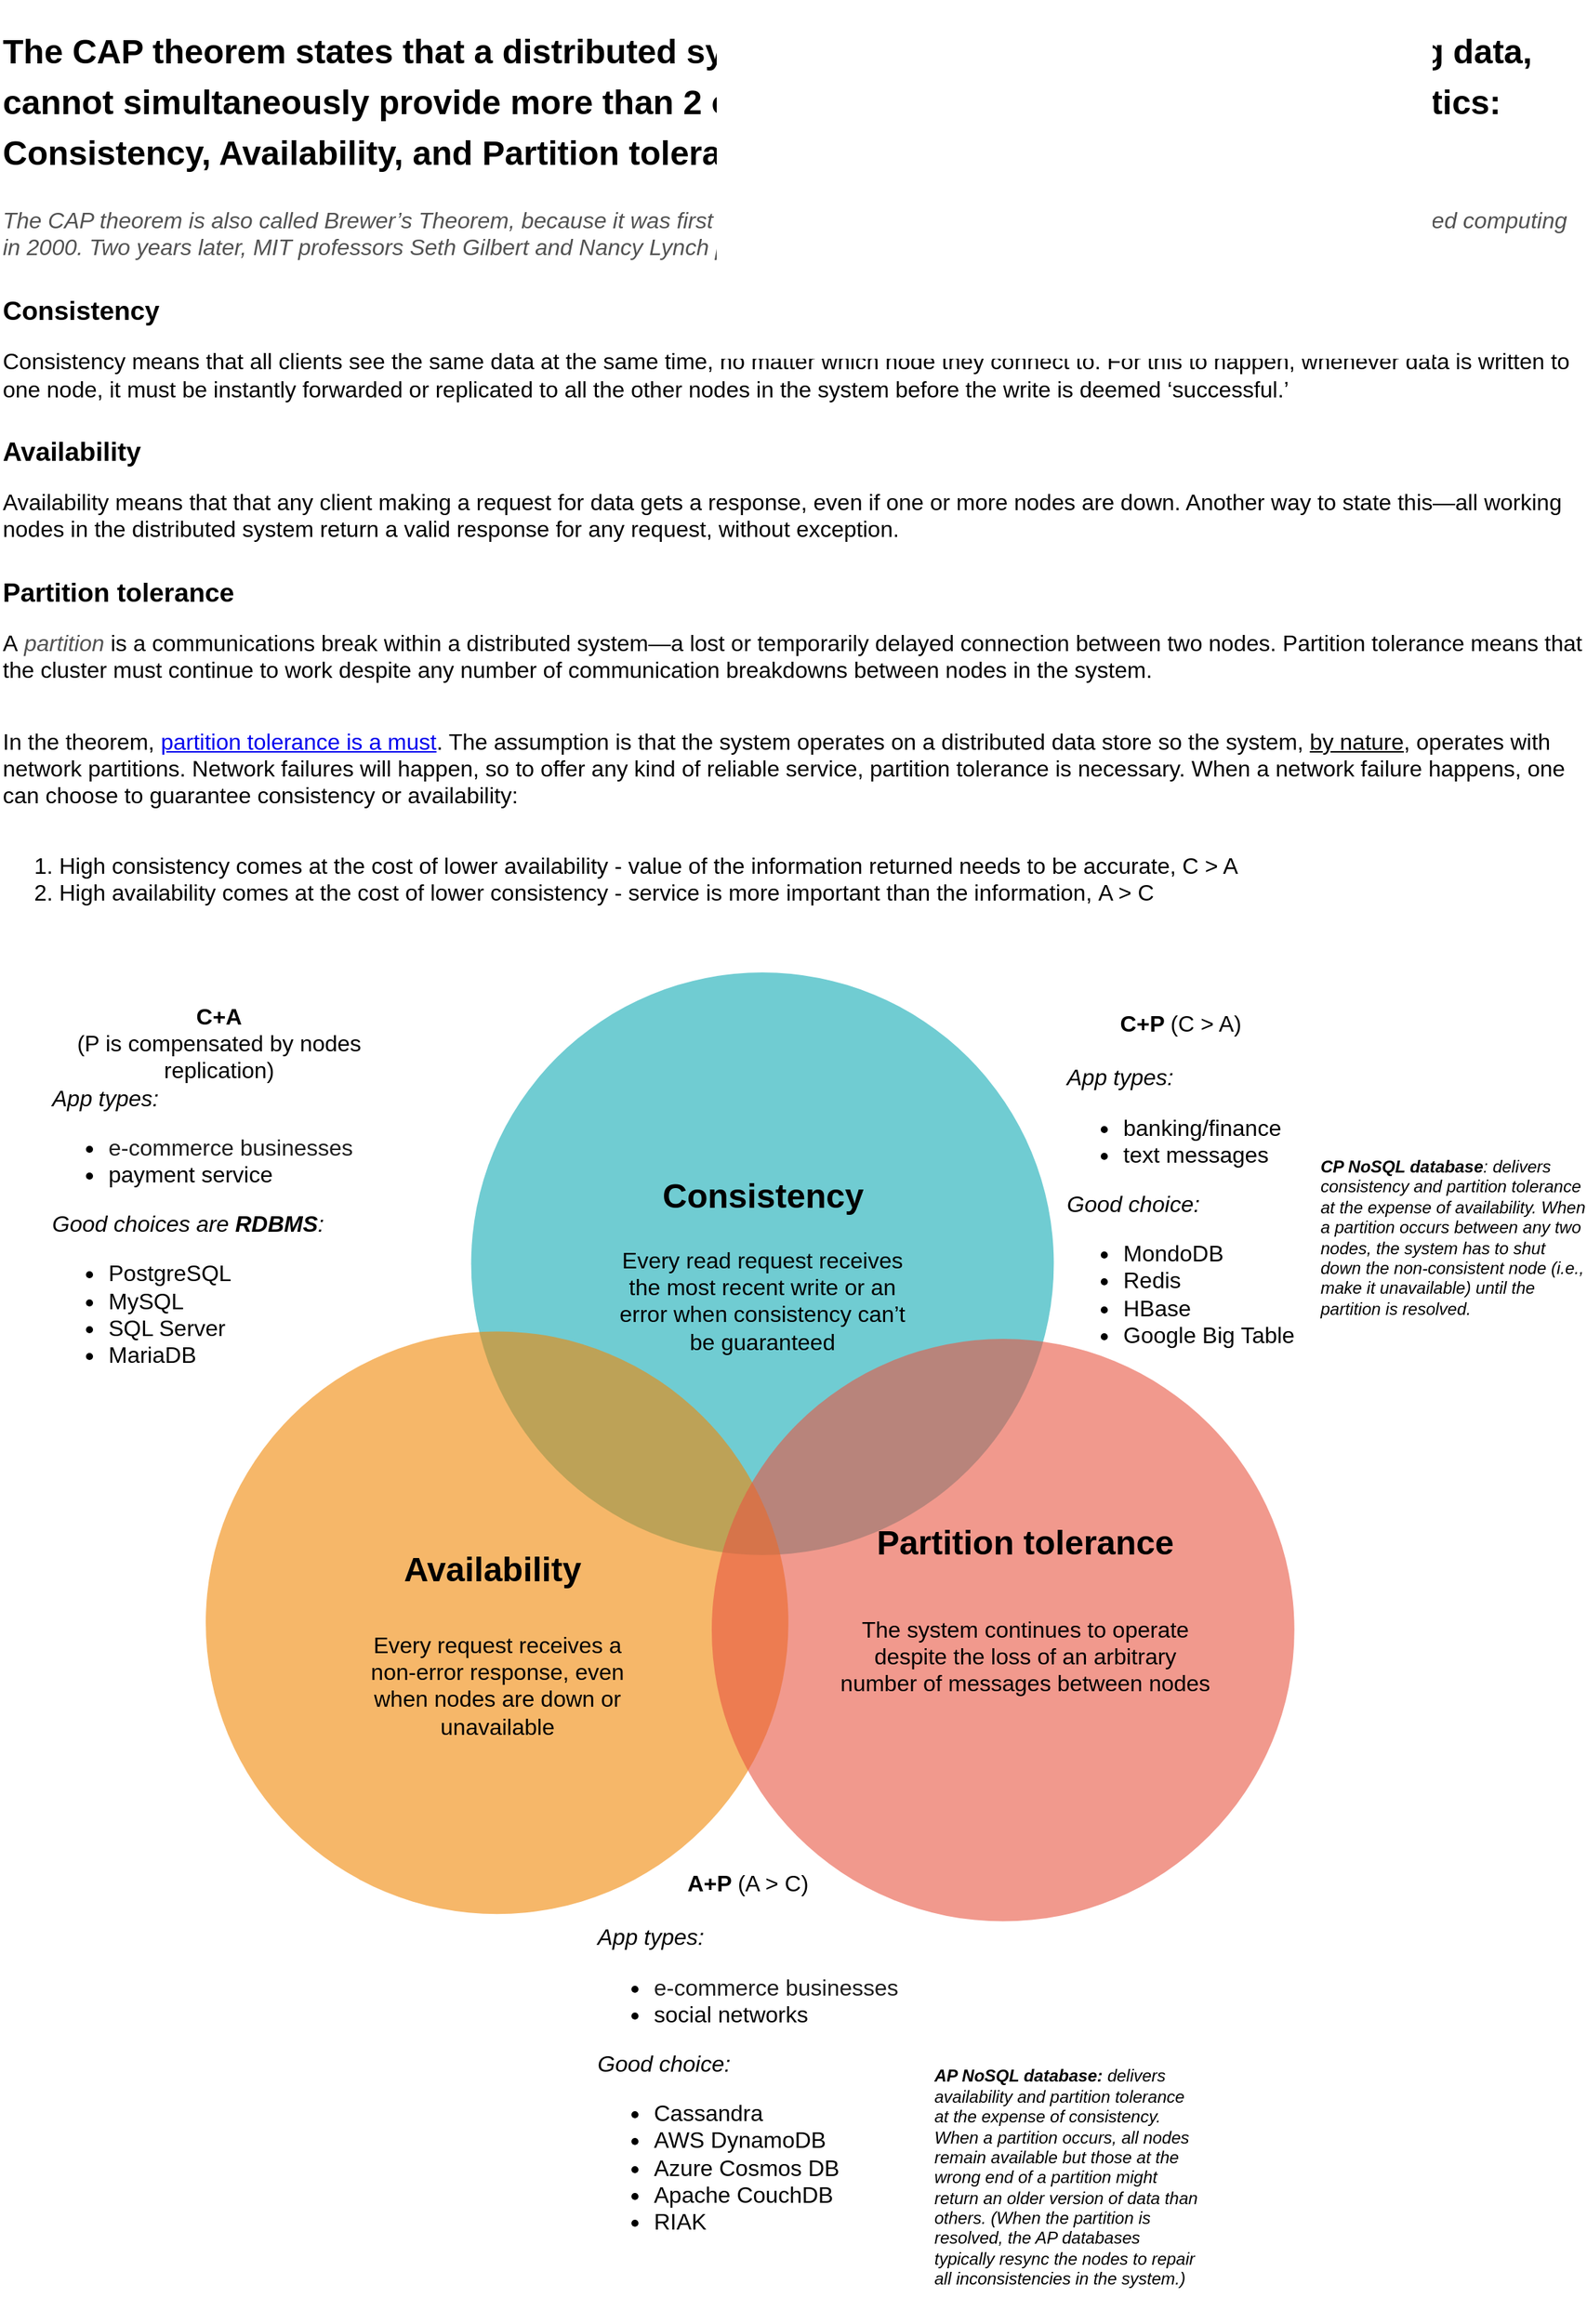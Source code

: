 <mxfile>
    <diagram id="oekee_XDt_Akh8hp1gNP" name="Overview">
        <mxGraphModel dx="1747" dy="1010" grid="1" gridSize="10" guides="1" tooltips="1" connect="1" arrows="1" fold="1" page="1" pageScale="1" pageWidth="1169" pageHeight="827" background="none" math="0" shadow="0">
            <root>
                <mxCell id="0"/>
                <mxCell id="1" parent="0"/>
                <mxCell id="3" value="&lt;p style=&quot;line-height: 1&quot;&gt;&lt;/p&gt;&lt;h1 style=&quot;line-height: 1.5em ; margin: 0px 0px 1em ; padding: 0px&quot;&gt;The CAP theorem states that a distributed system, one made up of multiple nodes storing data, cannot simultaneously provide more than 2 out of the following 3 guarantees/characteristics: Consistency&lt;span style=&quot;box-sizing: inherit&quot;&gt;, A&lt;/span&gt;&lt;span style=&quot;box-sizing: inherit ; margin: 0px ; padding: 0px ; border: 0px ; vertical-align: baseline&quot;&gt;vailability&lt;/span&gt;,&amp;nbsp;and&lt;span style=&quot;box-sizing: inherit&quot;&gt;&amp;nbsp;P&lt;/span&gt;&lt;span style=&quot;box-sizing: inherit ; margin: 0px ; padding: 0px ; border: 0px ; vertical-align: baseline&quot;&gt;artition tolerance.&lt;/span&gt;&lt;/h1&gt;&lt;p&gt;&lt;/p&gt;" style="text;whiteSpace=wrap;html=1;strokeColor=none;align=left;" parent="1" vertex="1">
                    <mxGeometry x="25" width="1120" height="130" as="geometry"/>
                </mxCell>
                <mxCell id="4" value="&lt;span style=&quot;color: rgb(82 , 82 , 82) ; font-size: 16px ; font-weight: 400 ; letter-spacing: normal ; text-indent: 0px ; text-transform: none ; word-spacing: 0px ; background-color: rgb(255 , 255 , 255) ; display: inline ; float: none&quot;&gt;&lt;i&gt;The CAP theorem is also called Brewer’s Theorem, because it was first advanced by Professor Eric A. Brewer during a talk he gave on distributed computing in 2000. Two years later, MIT professors Seth Gilbert and Nancy Lynch published a proof of “Brewer’s Conjecture.”&lt;/i&gt;&lt;/span&gt;" style="text;whiteSpace=wrap;html=1;fontFamily=Helvetica;align=left;" parent="1" vertex="1">
                    <mxGeometry x="25" y="140" width="1115" height="50" as="geometry"/>
                </mxCell>
                <mxCell id="8" value="&lt;h3 class=&quot;ibm-h3&quot; style=&quot;box-sizing: inherit ; margin: 0px ; padding: 0px 0px 15px ; border: 0px ; vertical-align: baseline ; line-height: 1.2&quot;&gt;Consistency&lt;/h3&gt;&lt;p style=&quot;box-sizing: inherit ; margin: 0px 0px 1.5rem ; padding: 0px ; border: 0px ; vertical-align: baseline ; line-height: 1.2&quot;&gt;Consistency means that all clients see the same data at the same time, no matter which node they connect to. For this to happen, whenever data is written to one node, it must be instantly forwarded or replicated to all the other nodes in the system before the write is deemed ‘successful.’&lt;/p&gt;&lt;h3 class=&quot;ibm-h3&quot; style=&quot;box-sizing: inherit ; margin: 0px ; padding: 0px 0px 15px ; border: 0px ; vertical-align: baseline ; line-height: 1.2&quot;&gt;Availability&lt;/h3&gt;&lt;p style=&quot;box-sizing: inherit ; margin: 0px 0px 1.5rem ; padding: 0px ; border: 0px ; vertical-align: baseline ; line-height: inherit&quot;&gt;Availability means that that any client making a request for data gets a response, even if one or more nodes are down. Another way to state this—all working nodes in the distributed system return a valid response for any request, without exception.&lt;/p&gt;&lt;h3 class=&quot;ibm-h3&quot; style=&quot;box-sizing: inherit ; margin: 0px ; padding: 0px 0px 15px ; border: 0px ; vertical-align: baseline ; line-height: 1.2&quot;&gt;Partition tolerance&lt;/h3&gt;&lt;p style=&quot;box-sizing: inherit ; margin: 0px 0px 1.5rem ; padding: 0px ; border: 0px ; vertical-align: baseline ; line-height: inherit&quot;&gt;A&amp;nbsp;&lt;font color=&quot;#525252&quot;&gt;&lt;span style=&quot;background-color: rgb(255 , 255 , 255) ; box-sizing: inherit&quot;&gt;&lt;i&gt;partition&lt;/i&gt;&lt;/span&gt;&lt;/font&gt;&amp;nbsp;is a communications break within a distributed system—a lost or temporarily delayed connection between two nodes. Partition tolerance means that the cluster must continue to work despite any number of communication breakdowns between nodes in the system.&lt;/p&gt;" style="text;whiteSpace=wrap;html=1;fontSize=16;fontFamily=Helvetica;fontColor=#000000;" parent="1" vertex="1">
                    <mxGeometry x="25" y="203" width="1125" height="300" as="geometry"/>
                </mxCell>
                <mxCell id="13" value="&lt;p style=&quot;box-sizing: border-box ; border: 0px ; margin: 0px 0px 30px ; outline: 0px ; padding: 0px ; vertical-align: baseline ; overflow-wrap: break-word ; font-size: 16px&quot;&gt;&lt;font style=&quot;font-size: 16px&quot;&gt;&lt;font style=&quot;font-size: 16px&quot;&gt;In the theorem,&amp;nbsp;&lt;a href=&quot;https://codahale.com/you-cant-sacrifice-partition-tolerance/&quot; target=&quot;_blank&quot; class=&quot;external&quot; style=&quot;box-sizing: border-box ; border: 0px ; margin: 0px ; outline: 0px ; padding: 0px ; vertical-align: baseline&quot;&gt;partition tolerance is a must&lt;/a&gt;. The assumption is that the system operates on a distributed data store so the system, &lt;u&gt;by nature&lt;/u&gt;, operates with network partitions. Network failures will happen, so to offer any kind of reliable service, partition tolerance is necessary.&amp;nbsp;&lt;/font&gt;&lt;span style=&quot;line-height: 1&quot;&gt;When a network failure happens, one can choose to guarantee consistency or availability:&amp;nbsp;&lt;/span&gt;&lt;/font&gt;&lt;/p&gt;&lt;p style=&quot;box-sizing: border-box ; border: 0px ; margin: 0px 0px 30px ; outline: 0px ; padding: 0px ; vertical-align: baseline ; overflow-wrap: break-word ; font-size: 16px&quot;&gt;&lt;/p&gt;&lt;ol style=&quot;font-size: 16px&quot;&gt;&lt;li&gt;&lt;span&gt;&lt;font style=&quot;font-size: 16px&quot;&gt;High consistency comes at the cost of lower availability - value of the information returned needs to be accurate,&amp;nbsp;C &amp;gt; A&lt;/font&gt;&lt;/span&gt;&lt;/li&gt;&lt;li&gt;&lt;font style=&quot;font-size: 16px&quot;&gt;High availability comes at the cost of lower consistency - service is more important than the information,&amp;nbsp;A &amp;gt; C&lt;/font&gt;&lt;/li&gt;&lt;/ol&gt;&lt;p&gt;&lt;/p&gt;" style="text;whiteSpace=wrap;html=1;" parent="1" vertex="1">
                    <mxGeometry x="25" y="510" width="1115" height="140" as="geometry"/>
                </mxCell>
                <mxCell id="17" value="&lt;div style=&quot;text-align: center&quot;&gt;&lt;font style=&quot;font-size: 16px&quot;&gt;&lt;b&gt;A+P &lt;/b&gt;(A &amp;gt; C)&lt;/font&gt;&lt;/div&gt;&lt;div style=&quot;text-align: center&quot;&gt;&lt;font style=&quot;font-size: 16px&quot;&gt;&lt;br&gt;&lt;/font&gt;&lt;/div&gt;&lt;font style=&quot;font-size: 16px&quot;&gt;&lt;i&gt;App types: &lt;/i&gt;&lt;br&gt;&lt;/font&gt;&lt;ul&gt;&lt;li&gt;&lt;font style=&quot;font-size: 16px&quot;&gt;&lt;span style=&quot;color: rgb(29 , 29 , 29) ; background-color: rgb(255 , 255 , 255)&quot;&gt;e-commerce businesses&lt;/span&gt;&lt;br&gt;&lt;/font&gt;&lt;/li&gt;&lt;li&gt;&lt;font style=&quot;font-size: 16px&quot;&gt;social networks&lt;/font&gt;&lt;/li&gt;&lt;/ul&gt;&lt;font style=&quot;font-size: 16px&quot;&gt;&lt;i&gt;Good choice: &lt;/i&gt;&lt;br&gt;&lt;/font&gt;&lt;ul&gt;&lt;li&gt;&lt;font style=&quot;font-size: 16px&quot;&gt;Cassandra&lt;/font&gt;&lt;/li&gt;&lt;li&gt;&lt;font style=&quot;font-size: 16px&quot;&gt;AWS DynamoDB&lt;/font&gt;&lt;/li&gt;&lt;li&gt;&lt;font style=&quot;font-size: 16px&quot;&gt;Azure Cosmos DB&lt;/font&gt;&lt;/li&gt;&lt;li&gt;&lt;font style=&quot;font-size: 16px&quot;&gt;Apache CouchDB&lt;/font&gt;&lt;/li&gt;&lt;li&gt;&lt;font style=&quot;font-size: 16px&quot;&gt;RIAK&lt;/font&gt;&lt;/li&gt;&lt;/ul&gt;" style="text;whiteSpace=wrap;html=1;fontSize=16;fontFamily=Helvetica;" parent="1" vertex="1">
                    <mxGeometry x="446.5" y="1320" width="223.5" height="310" as="geometry"/>
                </mxCell>
                <mxCell id="19" value="" style="group" parent="1" vertex="1" connectable="0">
                    <mxGeometry x="359.304" y="690.003" width="413.385" height="413.39" as="geometry"/>
                </mxCell>
                <mxCell id="dlcf-DpHRGqpxR0TqX8S-25" value="" style="ellipse;fillColor=#12AAB5;opacity=60;strokeColor=none;html=1;fontColor=#FFFFFF;" parent="19" vertex="1">
                    <mxGeometry width="413.385" height="413.39" as="geometry"/>
                </mxCell>
                <mxCell id="dlcf-DpHRGqpxR0TqX8S-27" value="&lt;font color=&quot;#000000&quot;&gt;&lt;b&gt;Consistency&lt;/b&gt;&lt;/font&gt;" style="text;fontSize=24;align=center;verticalAlign=middle;html=1;fontColor=#FFFFFF;" parent="19" vertex="1">
                    <mxGeometry x="128.305" y="130.375" width="157.086" height="57.875" as="geometry"/>
                </mxCell>
                <mxCell id="5" value="&lt;span style=&quot;text-indent: 0px; display: inline; float: none; font-size: 16px;&quot;&gt;&lt;font style=&quot;font-size: 16px;&quot;&gt;Every read request receives the most recent write or an error when consistency can’t be guaranteed&lt;/font&gt;&lt;/span&gt;" style="text;whiteSpace=wrap;html=1;fontFamily=Helvetica;align=center;fontSize=16;" parent="19" vertex="1">
                    <mxGeometry x="103.506" y="188.247" width="206.37" height="94.77" as="geometry"/>
                </mxCell>
                <mxCell id="20" value="" style="group" parent="1" vertex="1" connectable="0">
                    <mxGeometry x="171" y="944.71" width="413.385" height="413.39" as="geometry"/>
                </mxCell>
                <mxCell id="dlcf-DpHRGqpxR0TqX8S-24" value="" style="ellipse;fillColor=#F08705;opacity=60;strokeColor=none;html=1;fontColor=#FFFFFF;" parent="20" vertex="1">
                    <mxGeometry width="413.385" height="413.39" as="geometry"/>
                </mxCell>
                <mxCell id="dlcf-DpHRGqpxR0TqX8S-29" value="&lt;b&gt;Availability&lt;/b&gt;" style="text;fontSize=24;align=center;verticalAlign=middle;html=1;fontColor=#000000;" parent="20" vertex="1">
                    <mxGeometry x="124.842" y="140.553" width="157.086" height="57.875" as="geometry"/>
                </mxCell>
                <mxCell id="6" value="&lt;div style=&quot;text-align: center&quot;&gt;&lt;span&gt;Every request receives a non-error response, even when nodes are down or unavailable&lt;/span&gt;&lt;/div&gt;" style="text;whiteSpace=wrap;html=1;fontSize=16;fontFamily=Helvetica;fontColor=#000000;" parent="20" vertex="1">
                    <mxGeometry x="102.68" y="206.7" width="206.37" height="87.31" as="geometry"/>
                </mxCell>
                <mxCell id="22" value="&lt;div style=&quot;text-align: center&quot;&gt;&lt;b&gt;&lt;font style=&quot;font-size: 16px&quot;&gt;C+A&lt;/font&gt;&lt;/b&gt;&lt;/div&gt;&lt;div style=&quot;text-align: center&quot;&gt;&lt;font style=&quot;font-size: 16px&quot;&gt;(P is compensated by nodes replication)&lt;/font&gt;&lt;/div&gt;&lt;font style=&quot;font-size: 16px&quot;&gt;&lt;i&gt;App types: &lt;/i&gt;&lt;br&gt;&lt;/font&gt;&lt;ul&gt;&lt;li&gt;&lt;font style=&quot;font-size: 16px&quot;&gt;&lt;span style=&quot;color: rgb(29 , 29 , 29) ; background-color: rgb(255 , 255 , 255)&quot;&gt;e-commerce businesses&lt;/span&gt;&lt;br&gt;&lt;/font&gt;&lt;/li&gt;&lt;li&gt;&lt;font style=&quot;font-size: 16px&quot;&gt;payment service&lt;/font&gt;&lt;/li&gt;&lt;/ul&gt;&lt;font style=&quot;font-size: 16px&quot;&gt;&lt;i&gt;Good choices are &lt;b&gt;RDBMS&lt;/b&gt;:&lt;/i&gt;&lt;br&gt;&lt;/font&gt;&lt;ul&gt;&lt;li&gt;&lt;font style=&quot;font-size: 16px&quot;&gt;PostgreSQL&lt;/font&gt;&lt;/li&gt;&lt;li&gt;&lt;font style=&quot;font-size: 16px&quot;&gt;MySQL&lt;/font&gt;&lt;/li&gt;&lt;li&gt;&lt;font style=&quot;font-size: 16px&quot;&gt;SQL Server&lt;/font&gt;&lt;/li&gt;&lt;li&gt;&lt;font style=&quot;font-size: 16px&quot;&gt;MariaDB&lt;/font&gt;&lt;/li&gt;&lt;/ul&gt;" style="text;whiteSpace=wrap;html=1;fontSize=16;fontFamily=Helvetica;" parent="1" vertex="1">
                    <mxGeometry x="60" y="704.71" width="239" height="325.29" as="geometry"/>
                </mxCell>
                <mxCell id="dlcf-DpHRGqpxR0TqX8S-26" value="" style="ellipse;fillColor=#e85642;opacity=60;strokeColor=none;html=1;fontColor=#FFFFFF;aspect=fixed;" parent="1" vertex="1">
                    <mxGeometry x="530" y="950" width="413.385" height="413.29" as="geometry"/>
                </mxCell>
                <mxCell id="dlcf-DpHRGqpxR0TqX8S-28" value="&lt;b&gt;Partition tolerance&lt;/b&gt;" style="text;fontSize=24;align=center;verticalAlign=middle;html=1;fontColor=#000000;" parent="1" vertex="1">
                    <mxGeometry x="623.8" y="1060" width="257.19" height="70" as="geometry"/>
                </mxCell>
                <mxCell id="7" value="&lt;span style=&quot;text-indent: 0px; display: inline; float: none;&quot;&gt;The system continues to operate despite the loss of an arbitrary number of messages between nodes&lt;/span&gt;" style="text;whiteSpace=wrap;html=1;fontSize=16;fontFamily=Helvetica;fontColor=#000000;align=center;" parent="1" vertex="1">
                    <mxGeometry x="615" y="1140" width="274.8" height="90" as="geometry"/>
                </mxCell>
                <mxCell id="15" value="&lt;div style=&quot;text-align: center&quot;&gt;&lt;b&gt;C+P &lt;/b&gt;(C &amp;gt; A)&lt;/div&gt;&lt;div style=&quot;text-align: center&quot;&gt;&lt;br&gt;&lt;/div&gt;&lt;i&gt;App types: &lt;/i&gt;&lt;br&gt;&lt;ul&gt;&lt;li&gt;banking/finance&lt;/li&gt;&lt;li&gt;text messages&lt;/li&gt;&lt;/ul&gt;&lt;i&gt;Good choice: &lt;/i&gt;&lt;br&gt;&lt;ul&gt;&lt;li&gt;MondoDB&lt;/li&gt;&lt;li&gt;Redis&lt;/li&gt;&lt;li&gt;HBase&lt;/li&gt;&lt;li&gt;Google Big Table&lt;/li&gt;&lt;/ul&gt;" style="text;whiteSpace=wrap;html=1;fontSize=16;fontFamily=Helvetica;" parent="1" vertex="1">
                    <mxGeometry x="780" y="710" width="170" height="290" as="geometry"/>
                </mxCell>
                <mxCell id="23" value="&lt;ul style=&quot;box-sizing: inherit ; border: 0px ; vertical-align: baseline ; padding: 0px ; margin: 1.5rem 0px ; list-style: none ; line-height: inherit ; position: relative ; text-indent: 0px ; font-size: 12px&quot;&gt;&lt;li style=&quot;box-sizing: inherit ; margin: 0px 0px 1.5rem ; padding: 0px ; border: 0px ; vertical-align: baseline ; position: relative&quot;&gt;&lt;i&gt;&lt;span style=&quot;box-sizing: inherit&quot;&gt;&lt;b&gt;CP NoSQL database&lt;/b&gt;:&lt;/span&gt;&lt;span style=&quot;box-sizing: inherit ; margin: 0px ; padding: 0px ; border: 0px ; vertical-align: baseline&quot;&gt;&amp;nbsp;&lt;/span&gt;delivers consistency and partition tolerance at the expense of availability. When a partition occurs between any two nodes, the system has to shut down the non-consistent node (i.e., make it unavailable) until the partition is resolved.&lt;/i&gt;&lt;br&gt;&lt;/li&gt;&lt;/ul&gt;" style="text;whiteSpace=wrap;html=1;fontSize=16;fontFamily=Helvetica;verticalAlign=middle;" parent="1" vertex="1">
                    <mxGeometry x="959.84" y="811.4" width="190.16" height="133.31" as="geometry"/>
                </mxCell>
                <mxCell id="24" value="&lt;ul style=&quot;box-sizing: inherit ; border: 0px ; vertical-align: baseline ; padding: 0px ; margin: 1.5rem 0px ; list-style: none ; line-height: inherit ; position: relative ; text-indent: 0px ; font-size: 12px&quot;&gt;&lt;li style=&quot;box-sizing: inherit ; margin: 0px 0px 1.5rem ; padding-top: 0px ; padding-bottom: 0px ; border: 0px ; vertical-align: baseline ; font-size: inherit ; font-family: &amp;#34;ibm plex sans&amp;#34; , , &amp;#34;helvetica neue&amp;#34; , &amp;#34;arial&amp;#34; , sans-serif ; position: relative&quot;&gt;&lt;i&gt;&lt;span style=&quot;box-sizing: inherit ; margin: 0px ; padding: 0px ; border: 0px ; vertical-align: baseline ; font-size: inherit ; font-weight: 600&quot;&gt;AP NoSQL database:&amp;nbsp;&lt;/span&gt;delivers availability and partition tolerance at the expense of consistency. When a partition occurs, all nodes remain available but those at the wrong end of a partition might return an older version of data than others. (When the partition is resolved, the AP databases typically resync the nodes to repair all inconsistencies in the system.)&lt;/i&gt;&lt;/li&gt;&lt;/ul&gt;" style="text;whiteSpace=wrap;html=1;fontSize=16;fontFamily=Helvetica;verticalAlign=middle;" parent="1" vertex="1">
                    <mxGeometry x="685.5" y="1460" width="190.16" height="170" as="geometry"/>
                </mxCell>
            </root>
        </mxGraphModel>
    </diagram>
</mxfile>
